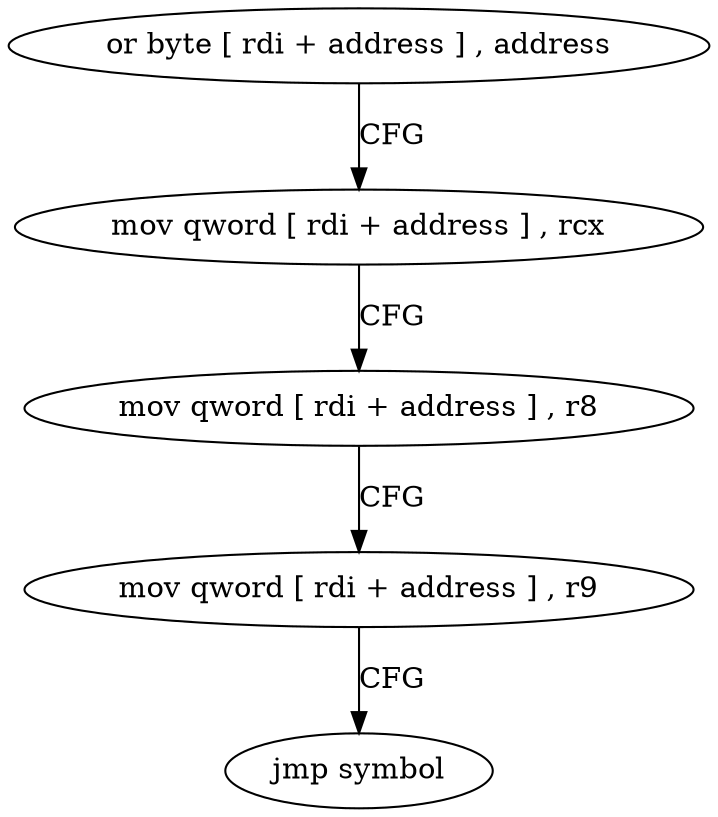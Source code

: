 digraph "func" {
"191744" [label = "or byte [ rdi + address ] , address" ]
"191748" [label = "mov qword [ rdi + address ] , rcx" ]
"191752" [label = "mov qword [ rdi + address ] , r8" ]
"191756" [label = "mov qword [ rdi + address ] , r9" ]
"191760" [label = "jmp symbol" ]
"191744" -> "191748" [ label = "CFG" ]
"191748" -> "191752" [ label = "CFG" ]
"191752" -> "191756" [ label = "CFG" ]
"191756" -> "191760" [ label = "CFG" ]
}
